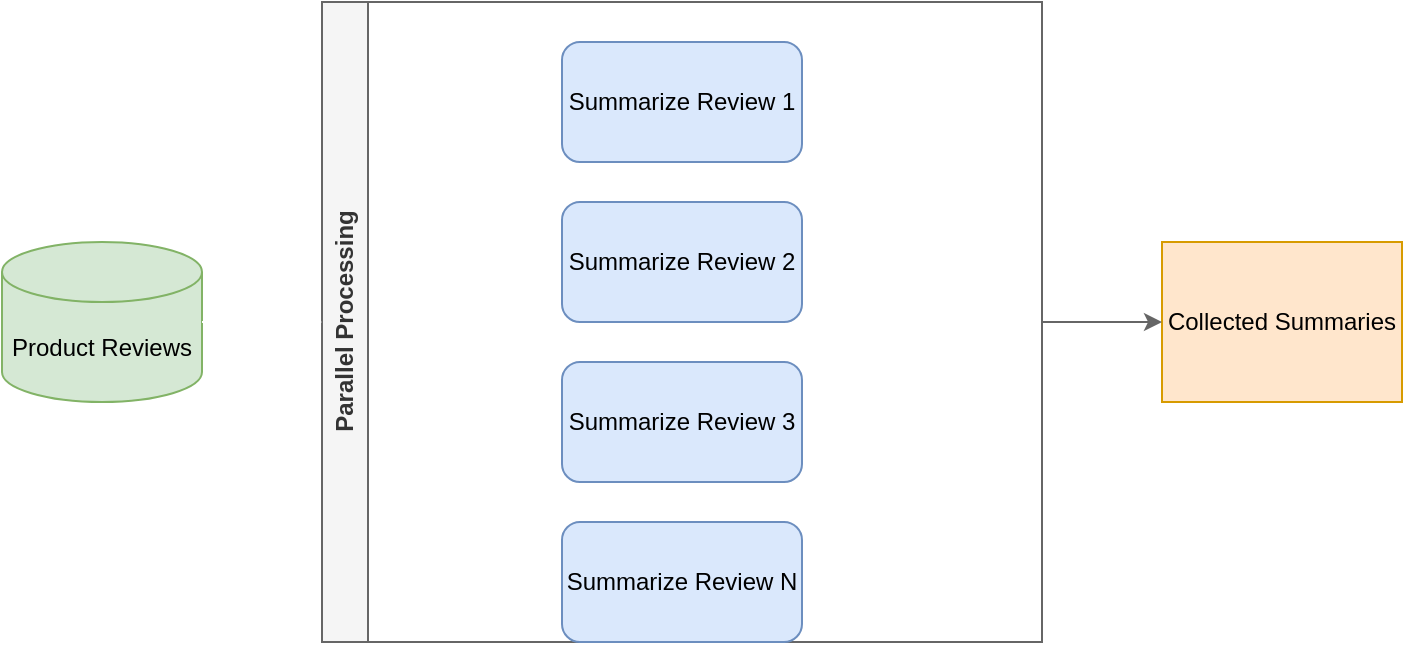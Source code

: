 <mxfile>
    <diagram id="qV7ewtUT9Mt5jzA_z97I" name="Page-1">
        <mxGraphModel dx="1341" dy="405" grid="1" gridSize="10" guides="1" tooltips="1" connect="1" arrows="1" fold="1" page="1" pageScale="1" pageWidth="850" pageHeight="1100" math="0" shadow="0">
            <root>
                <mxCell id="0"/>
                <mxCell id="1" parent="0"/>
                <mxCell id="13" value="&lt;font color=&quot;#000000&quot;&gt;Product Reviews&lt;/font&gt;" style="shape=cylinder3;whiteSpace=wrap;html=1;boundedLbl=1;backgroundOutline=1;size=15;fillColor=#d5e8d4;strokeColor=#82b366;" vertex="1" parent="1">
                    <mxGeometry x="40" y="200" width="100" height="80" as="geometry"/>
                </mxCell>
                <mxCell id="14" value="Parallel Processing" style="swimlane;horizontal=0;whiteSpace=wrap;html=1;fillColor=#f5f5f5;fontColor=#333333;strokeColor=#666666;" vertex="1" parent="1">
                    <mxGeometry x="200" y="80" width="360" height="320" as="geometry"/>
                </mxCell>
                <mxCell id="15" value="&lt;font color=&quot;#000000&quot;&gt;Summarize Review 1&lt;/font&gt;" style="rounded=1;whiteSpace=wrap;html=1;fillColor=#dae8fc;strokeColor=#6c8ebf;" vertex="1" parent="14">
                    <mxGeometry x="120" y="20" width="120" height="60" as="geometry"/>
                </mxCell>
                <mxCell id="16" value="&lt;font color=&quot;#000000&quot;&gt;Summarize Review 2&lt;/font&gt;" style="rounded=1;whiteSpace=wrap;html=1;fillColor=#dae8fc;strokeColor=#6c8ebf;" vertex="1" parent="14">
                    <mxGeometry x="120" y="100" width="120" height="60" as="geometry"/>
                </mxCell>
                <mxCell id="17" value="&lt;font color=&quot;#000000&quot;&gt;Summarize Review 3&lt;/font&gt;" style="rounded=1;whiteSpace=wrap;html=1;fillColor=#dae8fc;strokeColor=#6c8ebf;" vertex="1" parent="14">
                    <mxGeometry x="120" y="180" width="120" height="60" as="geometry"/>
                </mxCell>
                <mxCell id="18" value="&lt;font color=&quot;#000000&quot;&gt;Summarize Review N&lt;/font&gt;" style="rounded=1;whiteSpace=wrap;html=1;fillColor=#dae8fc;strokeColor=#6c8ebf;" vertex="1" parent="14">
                    <mxGeometry x="120" y="260" width="120" height="60" as="geometry"/>
                </mxCell>
                <mxCell id="19" value="" style="endArrow=none;dashed=1;html=1;dashPattern=1 3;strokeWidth=2;strokeColor=#666666;" edge="1" parent="14">
                    <mxGeometry width="50" height="50" relative="1" as="geometry">
                        <mxPoint x="179.5" y="250" as="sourcePoint"/>
                        <mxPoint x="179.5" y="250" as="targetPoint"/>
                    </mxGeometry>
                </mxCell>
                <mxCell id="21" value="&lt;font style=&quot;&quot; color=&quot;#000000&quot;&gt;Collected Summaries&lt;/font&gt;" style="shape=document;whiteSpace=wrap;html=1;boundedLbl=1;fillColor=#ffe6cc;strokeColor=#d79b00;size=0;" vertex="1" parent="1">
                    <mxGeometry x="620" y="200" width="120" height="80" as="geometry"/>
                </mxCell>
                <mxCell id="22" value="" style="endArrow=classic;html=1;exitX=1;exitY=0.5;exitDx=0;exitDy=0;exitPerimeter=0;entryX=0;entryY=0.5;entryDx=0;entryDy=0;strokeColor=#FFFFFF;" edge="1" parent="1" source="13" target="14">
                    <mxGeometry width="50" height="50" relative="1" as="geometry">
                        <mxPoint x="390" y="420" as="sourcePoint"/>
                        <mxPoint x="440" y="370" as="targetPoint"/>
                    </mxGeometry>
                </mxCell>
                <mxCell id="23" value="" style="endArrow=classic;html=1;exitX=1;exitY=0.5;exitDx=0;exitDy=0;entryX=0;entryY=0.5;entryDx=0;entryDy=0;strokeColor=#666666;" edge="1" parent="1" source="14" target="21">
                    <mxGeometry width="50" height="50" relative="1" as="geometry">
                        <mxPoint x="390" y="420" as="sourcePoint"/>
                        <mxPoint x="440" y="370" as="targetPoint"/>
                    </mxGeometry>
                </mxCell>
            </root>
        </mxGraphModel>
    </diagram>
</mxfile>